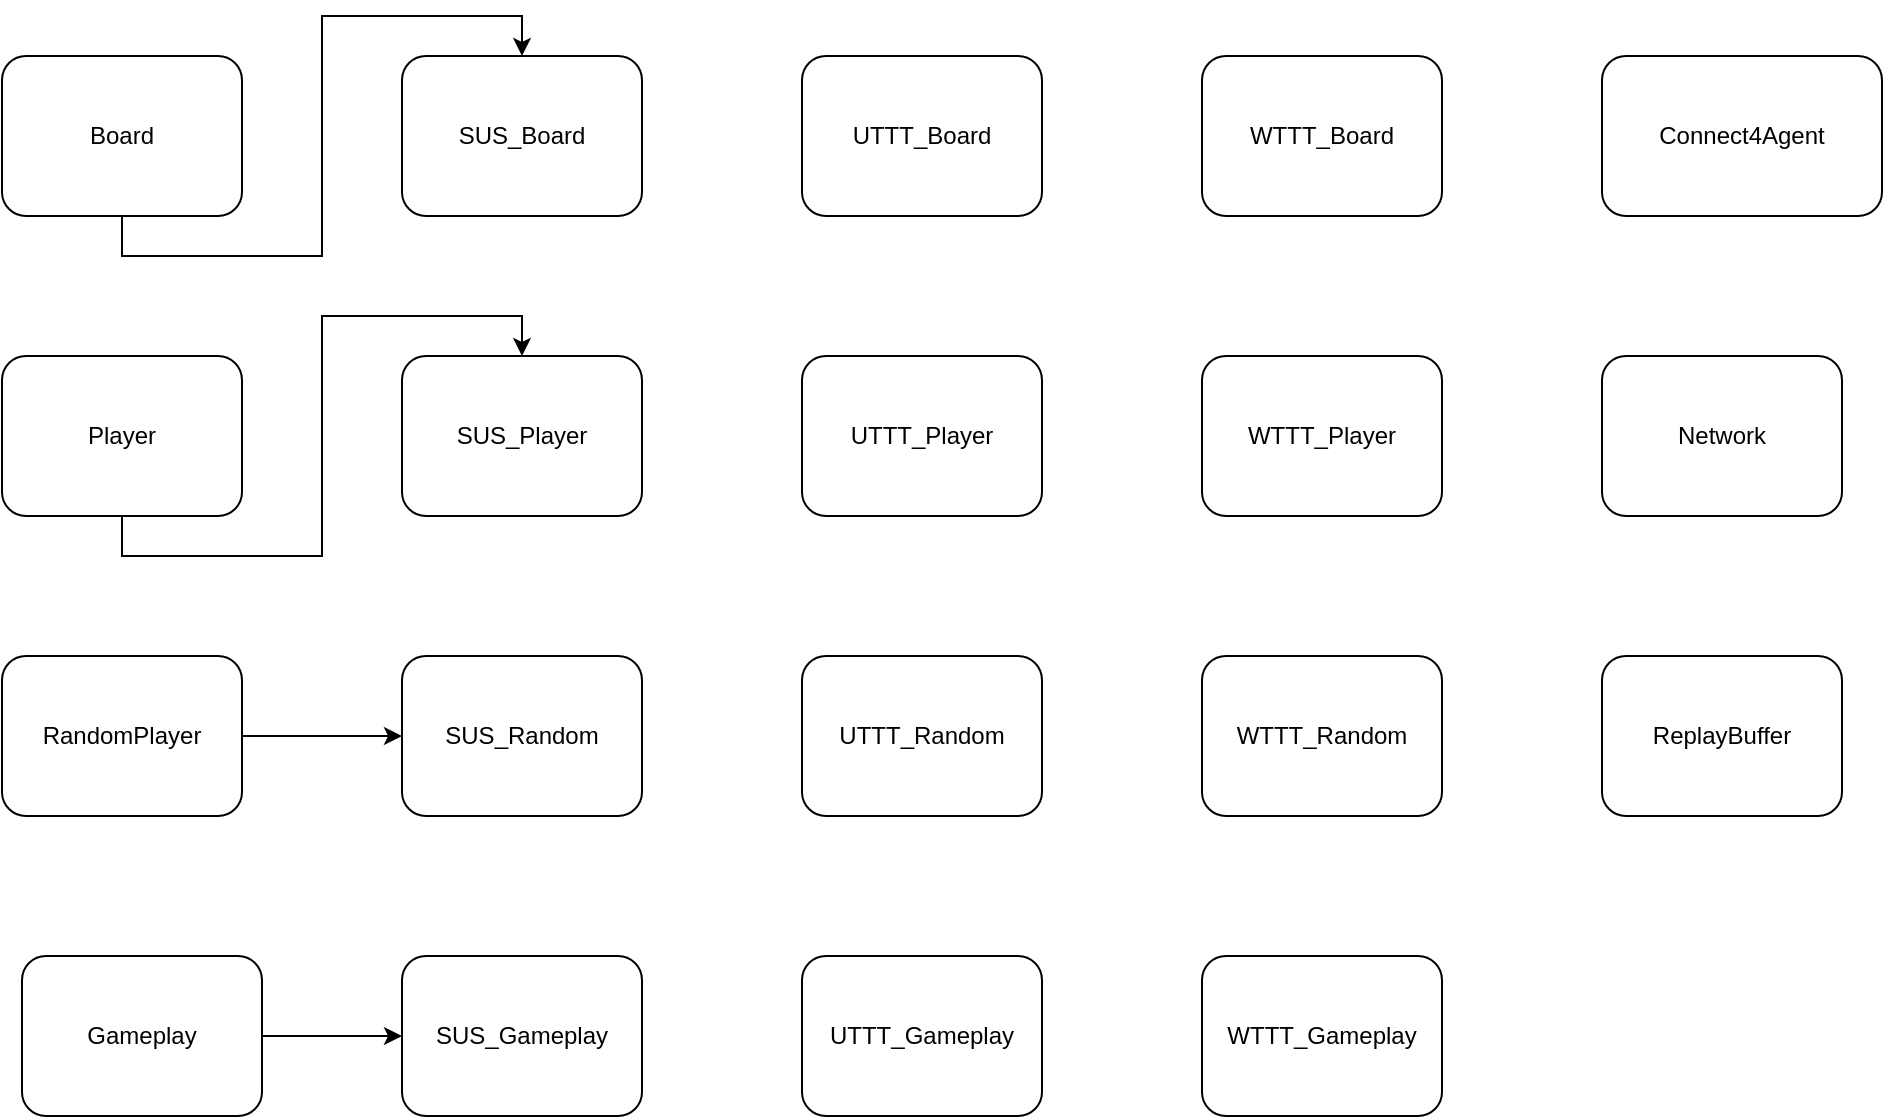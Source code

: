 <mxfile version="22.1.22" type="embed">
  <diagram id="uml" name="UML">
    <mxGraphModel dx="1066" dy="752" grid="1" gridSize="10" guides="1" tooltips="1" connect="1" arrows="1" fold="1" page="1" pageScale="1" pageWidth="827" pageHeight="1169" math="0" shadow="0">
      <root>
        <mxCell id="0" />
        <mxCell id="1" parent="0" />
        <mxCell id="Board" value="Board&lt;T&gt;" style="rounded=1;whiteSpace=wrap;html=1;" parent="1" vertex="1">
          <mxGeometry x="60" y="50" width="120" height="80" as="geometry" />
        </mxCell>
        <mxCell id="Player" value="Player&lt;T&gt;" style="rounded=1;whiteSpace=wrap;html=1;" parent="1" vertex="1">
          <mxGeometry x="60" y="200" width="120" height="80" as="geometry" />
        </mxCell>
        <mxCell id="2" style="edgeStyle=orthogonalEdgeStyle;rounded=0;orthogonalLoop=1;jettySize=auto;html=1;entryX=0;entryY=0.5;entryDx=0;entryDy=0;" parent="1" source="RandomPlayer" target="SUS_Random" edge="1">
          <mxGeometry relative="1" as="geometry" />
        </mxCell>
        <mxCell id="RandomPlayer" value="RandomPlayer&lt;T&gt;" style="rounded=1;whiteSpace=wrap;html=1;" parent="1" vertex="1">
          <mxGeometry x="60" y="350" width="120" height="80" as="geometry" />
        </mxCell>
        <mxCell id="SUS_Board" value="SUS_Board" style="rounded=1;whiteSpace=wrap;html=1;" parent="1" vertex="1">
          <mxGeometry x="260" y="50" width="120" height="80" as="geometry" />
        </mxCell>
        <mxCell id="SUS_Player" value="SUS_Player" style="rounded=1;whiteSpace=wrap;html=1;" parent="1" vertex="1">
          <mxGeometry x="260" y="200" width="120" height="80" as="geometry" />
        </mxCell>
        <mxCell id="SUS_Random" value="SUS_Random" style="rounded=1;whiteSpace=wrap;html=1;" parent="1" vertex="1">
          <mxGeometry x="260" y="350" width="120" height="80" as="geometry" />
        </mxCell>
        <mxCell id="SUS_Gameplay" value="SUS_Gameplay" style="rounded=1;whiteSpace=wrap;html=1;" parent="1" vertex="1">
          <mxGeometry x="260" y="500" width="120" height="80" as="geometry" />
        </mxCell>
        <mxCell id="UTTT_Board" value="UTTT_Board" style="rounded=1;whiteSpace=wrap;html=1;" parent="1" vertex="1">
          <mxGeometry x="460" y="50" width="120" height="80" as="geometry" />
        </mxCell>
        <mxCell id="UTTT_Player" value="UTTT_Player" style="rounded=1;whiteSpace=wrap;html=1;" parent="1" vertex="1">
          <mxGeometry x="460" y="200" width="120" height="80" as="geometry" />
        </mxCell>
        <mxCell id="UTTT_Random" value="UTTT_Random" style="rounded=1;whiteSpace=wrap;html=1;" parent="1" vertex="1">
          <mxGeometry x="460" y="350" width="120" height="80" as="geometry" />
        </mxCell>
        <mxCell id="UTTT_Gameplay" value="UTTT_Gameplay" style="rounded=1;whiteSpace=wrap;html=1;" parent="1" vertex="1">
          <mxGeometry x="460" y="500" width="120" height="80" as="geometry" />
        </mxCell>
        <mxCell id="WTTT_Board" value="WTTT_Board" style="rounded=1;whiteSpace=wrap;html=1;" parent="1" vertex="1">
          <mxGeometry x="660" y="50" width="120" height="80" as="geometry" />
        </mxCell>
        <mxCell id="WTTT_Player" value="WTTT_Player" style="rounded=1;whiteSpace=wrap;html=1;" parent="1" vertex="1">
          <mxGeometry x="660" y="200" width="120" height="80" as="geometry" />
        </mxCell>
        <mxCell id="WTTT_Random" value="WTTT_Random" style="rounded=1;whiteSpace=wrap;html=1;" parent="1" vertex="1">
          <mxGeometry x="660" y="350" width="120" height="80" as="geometry" />
        </mxCell>
        <mxCell id="WTTT_Gameplay" value="WTTT_Gameplay" style="rounded=1;whiteSpace=wrap;html=1;" parent="1" vertex="1">
          <mxGeometry x="660" y="500" width="120" height="80" as="geometry" />
        </mxCell>
        <mxCell id="Connect4Agent" value="Connect4Agent" style="rounded=1;whiteSpace=wrap;html=1;" parent="1" vertex="1">
          <mxGeometry x="860" y="50" width="140" height="80" as="geometry" />
        </mxCell>
        <mxCell id="Network" value="Network" style="rounded=1;whiteSpace=wrap;html=1;" parent="1" vertex="1">
          <mxGeometry x="860" y="200" width="120" height="80" as="geometry" />
        </mxCell>
        <mxCell id="ReplayBuffer" value="ReplayBuffer" style="rounded=1;whiteSpace=wrap;html=1;" parent="1" vertex="1">
          <mxGeometry x="860" y="350" width="120" height="80" as="geometry" />
        </mxCell>
        <mxCell id="inherit_board" style="edgeStyle=orthogonalEdgeStyle;rounded=0;orthogonalLoop=1;jettySize=auto;html=1;exitX=0.5;exitY=1;entryX=0.5;entryY=0;" parent="1" source="Board" target="SUS_Board" edge="1">
          <mxGeometry relative="1" as="geometry" />
        </mxCell>
        <mxCell id="inherit_player" style="edgeStyle=orthogonalEdgeStyle;rounded=0;orthogonalLoop=1;jettySize=auto;html=1;exitX=0.5;exitY=1;entryX=0.5;entryY=0;" parent="1" source="Player" target="SUS_Player" edge="1">
          <mxGeometry relative="1" as="geometry" />
        </mxCell>
        <mxCell id="4" style="edgeStyle=orthogonalEdgeStyle;rounded=0;orthogonalLoop=1;jettySize=auto;html=1;" edge="1" parent="1" source="3" target="SUS_Gameplay">
          <mxGeometry relative="1" as="geometry" />
        </mxCell>
        <mxCell id="3" value="Gameplay" style="rounded=1;whiteSpace=wrap;html=1;" vertex="1" parent="1">
          <mxGeometry x="70" y="500" width="120" height="80" as="geometry" />
        </mxCell>
      </root>
    </mxGraphModel>
  </diagram>
</mxfile>

